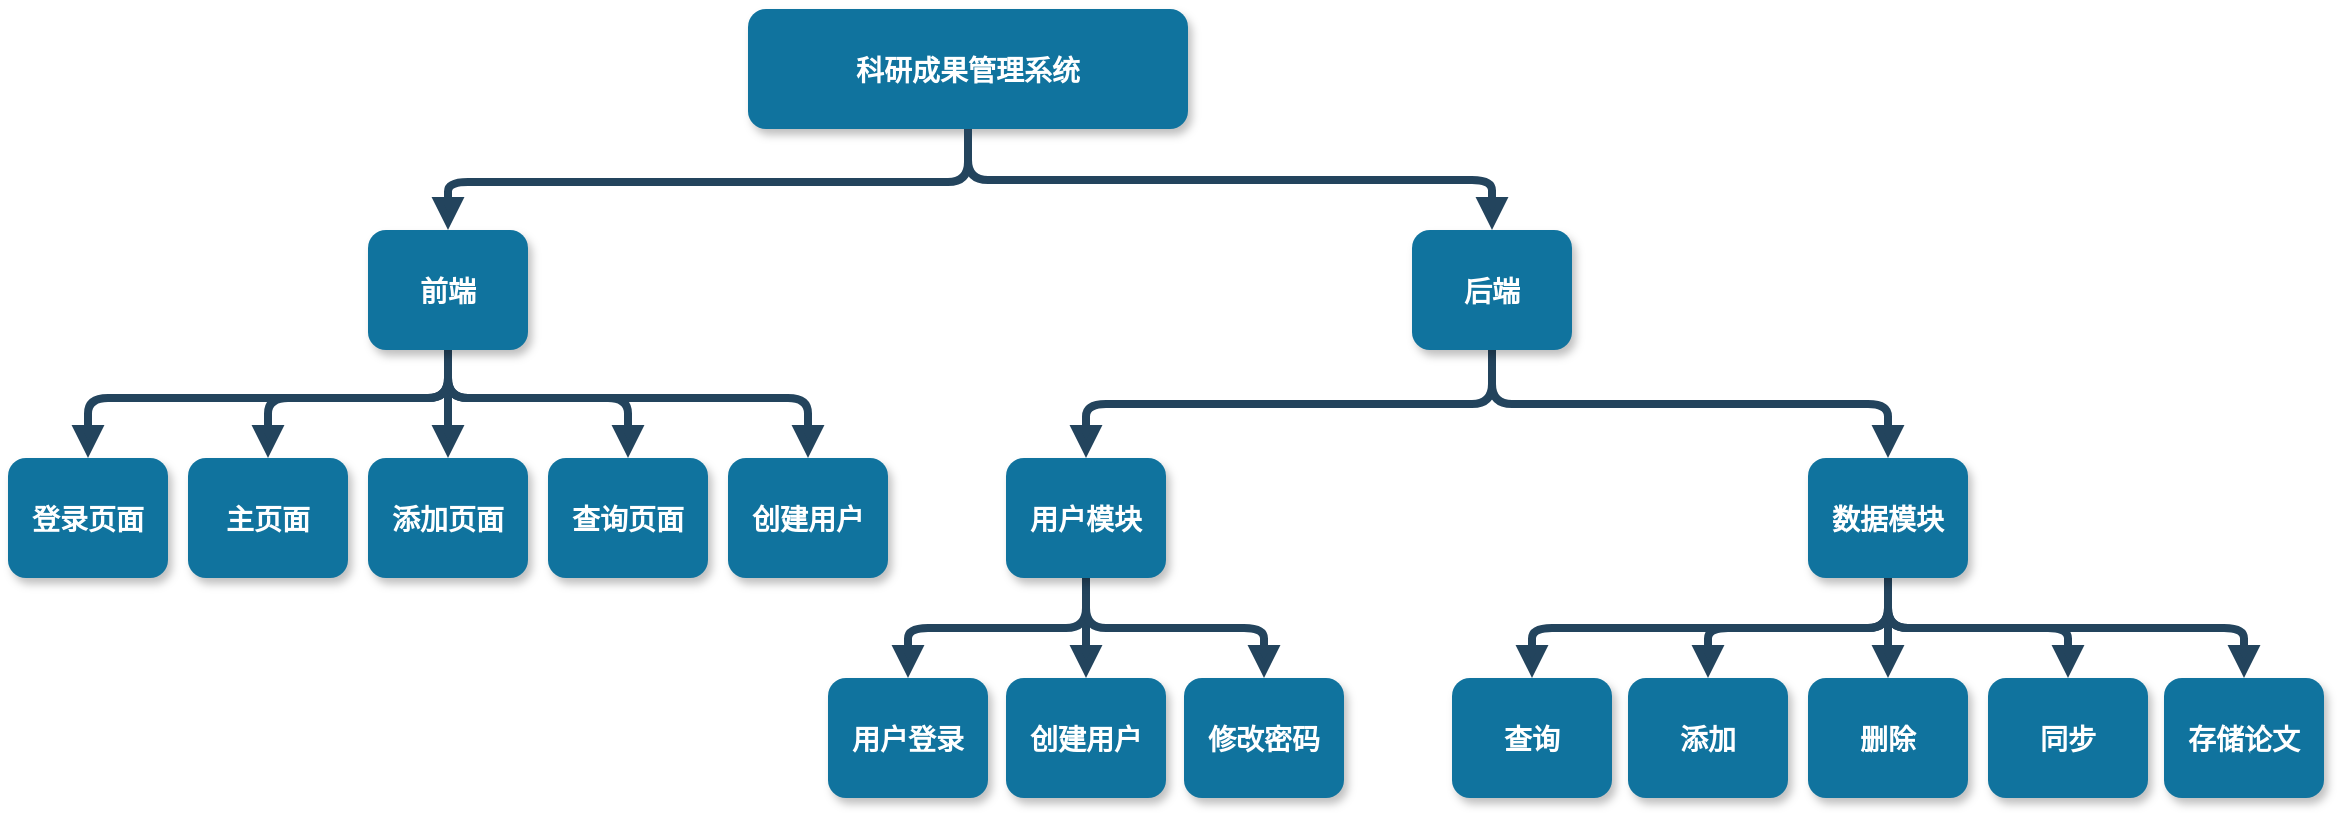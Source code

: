<mxfile version="13.10.2" type="device"><diagram name="Page-1" id="97916047-d0de-89f5-080d-49f4d83e522f"><mxGraphModel dx="1395" dy="955" grid="1" gridSize="10" guides="1" tooltips="1" connect="1" arrows="1" fold="1" page="1" pageScale="1.5" pageWidth="1169" pageHeight="827" background="#ffffff" math="0" shadow="0"><root><mxCell id="0"/><mxCell id="1" parent="0"/><mxCell id="3" value="科研成果管理系统" style="rounded=1;fillColor=#10739E;strokeColor=none;shadow=1;gradientColor=none;fontStyle=1;fontColor=#FFFFFF;fontSize=14;" parent="1" vertex="1"><mxGeometry x="670" y="345.5" width="220" height="60" as="geometry"/></mxCell><mxCell id="GgIHUm1fv1Ui0xmSebmc-62" style="edgeStyle=elbowEdgeStyle;orthogonalLoop=1;jettySize=auto;elbow=vertical;html=1;exitX=0.5;exitY=1;exitDx=0;exitDy=0;entryX=0.5;entryY=0;entryDx=0;entryDy=0;endArrow=block;endFill=1;strokeColor=#23445D;strokeWidth=4;fontSize=14;fontColor=#FFFFFF;" edge="1" parent="1" source="5" target="GgIHUm1fv1Ui0xmSebmc-57"><mxGeometry relative="1" as="geometry"><Array as="points"><mxPoint x="330" y="540"/></Array></mxGeometry></mxCell><mxCell id="GgIHUm1fv1Ui0xmSebmc-64" style="edgeStyle=elbowEdgeStyle;orthogonalLoop=1;jettySize=auto;elbow=vertical;html=1;exitX=0.5;exitY=1;exitDx=0;exitDy=0;entryX=0.5;entryY=0;entryDx=0;entryDy=0;endArrow=block;endFill=1;strokeColor=#23445D;strokeWidth=4;fontSize=14;fontColor=#FFFFFF;" edge="1" parent="1" source="5" target="GgIHUm1fv1Ui0xmSebmc-59"><mxGeometry relative="1" as="geometry"><Array as="points"><mxPoint x="520" y="561"/></Array></mxGeometry></mxCell><mxCell id="GgIHUm1fv1Ui0xmSebmc-65" style="edgeStyle=elbowEdgeStyle;orthogonalLoop=1;jettySize=auto;elbow=vertical;html=1;exitX=0.5;exitY=1;exitDx=0;exitDy=0;entryX=0.5;entryY=0;entryDx=0;entryDy=0;endArrow=block;endFill=1;strokeColor=#23445D;strokeWidth=4;fontSize=14;fontColor=#FFFFFF;" edge="1" parent="1" source="5" target="GgIHUm1fv1Ui0xmSebmc-60"><mxGeometry relative="1" as="geometry"><Array as="points"><mxPoint x="580" y="540"/></Array></mxGeometry></mxCell><mxCell id="GgIHUm1fv1Ui0xmSebmc-66" style="edgeStyle=elbowEdgeStyle;orthogonalLoop=1;jettySize=auto;elbow=vertical;html=1;exitX=0.5;exitY=1;exitDx=0;exitDy=0;entryX=0.5;entryY=0;entryDx=0;entryDy=0;endArrow=block;endFill=1;strokeColor=#23445D;strokeWidth=4;fontSize=14;fontColor=#FFFFFF;" edge="1" parent="1" source="5" target="GgIHUm1fv1Ui0xmSebmc-61"><mxGeometry relative="1" as="geometry"><Array as="points"><mxPoint x="690" y="540"/><mxPoint x="580" y="538"/></Array></mxGeometry></mxCell><mxCell id="GgIHUm1fv1Ui0xmSebmc-89" style="edgeStyle=elbowEdgeStyle;orthogonalLoop=1;jettySize=auto;elbow=vertical;html=1;exitX=0.5;exitY=1;exitDx=0;exitDy=0;entryX=0.5;entryY=0;entryDx=0;entryDy=0;endArrow=block;endFill=1;strokeColor=#23445D;strokeWidth=4;fontSize=14;fontColor=#FFFFFF;" edge="1" parent="1" source="5" target="GgIHUm1fv1Ui0xmSebmc-58"><mxGeometry relative="1" as="geometry"><Array as="points"><mxPoint x="460" y="540"/></Array></mxGeometry></mxCell><mxCell id="5" value="前端" style="rounded=1;fillColor=#10739E;strokeColor=none;shadow=1;gradientColor=none;fontStyle=1;fontColor=#FFFFFF;fontSize=14;" parent="1" vertex="1"><mxGeometry x="480" y="456" width="80" height="60" as="geometry"/></mxCell><mxCell id="GgIHUm1fv1Ui0xmSebmc-69" style="edgeStyle=elbowEdgeStyle;orthogonalLoop=1;jettySize=auto;elbow=vertical;html=1;exitX=0.5;exitY=1;exitDx=0;exitDy=0;entryX=0.5;entryY=0;entryDx=0;entryDy=0;endArrow=block;endFill=1;strokeColor=#23445D;strokeWidth=4;fontSize=14;fontColor=#FFFFFF;" edge="1" parent="1" source="6" target="GgIHUm1fv1Ui0xmSebmc-67"><mxGeometry relative="1" as="geometry"/></mxCell><mxCell id="GgIHUm1fv1Ui0xmSebmc-70" style="edgeStyle=elbowEdgeStyle;orthogonalLoop=1;jettySize=auto;elbow=vertical;html=1;exitX=0.5;exitY=1;exitDx=0;exitDy=0;entryX=0.5;entryY=0;entryDx=0;entryDy=0;endArrow=block;endFill=1;strokeColor=#23445D;strokeWidth=4;fontSize=14;fontColor=#FFFFFF;" edge="1" parent="1" source="6" target="GgIHUm1fv1Ui0xmSebmc-68"><mxGeometry relative="1" as="geometry"/></mxCell><mxCell id="6" value="后端" style="rounded=1;fillColor=#10739E;strokeColor=none;shadow=1;gradientColor=none;fontStyle=1;fontColor=#FFFFFF;fontSize=14;" parent="1" vertex="1"><mxGeometry x="1002" y="456" width="80" height="60" as="geometry"/></mxCell><mxCell id="30" value="" style="edgeStyle=elbowEdgeStyle;elbow=vertical;strokeWidth=4;endArrow=block;endFill=1;fontStyle=1;strokeColor=#23445D;exitX=0.5;exitY=1;exitDx=0;exitDy=0;" parent="1" source="3" target="5" edge="1"><mxGeometry x="-68" y="166" width="100" height="100" as="geometry"><mxPoint x="682" y="406" as="sourcePoint"/><mxPoint x="32" y="166" as="targetPoint"/><Array as="points"><mxPoint x="760" y="432"/><mxPoint x="472" y="431.5"/><mxPoint x="480" y="431.5"/><mxPoint x="510" y="431.5"/></Array></mxGeometry></mxCell><mxCell id="32" value="" style="edgeStyle=elbowEdgeStyle;elbow=vertical;strokeWidth=4;endArrow=block;endFill=1;fontStyle=1;strokeColor=#23445D;entryX=0.5;entryY=0;entryDx=0;entryDy=0;" parent="1" source="3" target="6" edge="1"><mxGeometry x="22" y="165.5" width="100" height="100" as="geometry"><mxPoint x="22" y="265.5" as="sourcePoint"/><mxPoint x="122" y="165.5" as="targetPoint"/><Array as="points"><mxPoint x="982" y="431"/><mxPoint x="990" y="431"/></Array></mxGeometry></mxCell><mxCell id="GgIHUm1fv1Ui0xmSebmc-57" value="登录页面" style="rounded=1;fillColor=#10739E;strokeColor=none;shadow=1;gradientColor=none;fontStyle=1;fontColor=#FFFFFF;fontSize=14;" vertex="1" parent="1"><mxGeometry x="300" y="570" width="80" height="60" as="geometry"/></mxCell><mxCell id="GgIHUm1fv1Ui0xmSebmc-58" value="主页面" style="rounded=1;fillColor=#10739E;strokeColor=none;shadow=1;gradientColor=none;fontStyle=1;fontColor=#FFFFFF;fontSize=14;" vertex="1" parent="1"><mxGeometry x="390" y="570" width="80" height="60" as="geometry"/></mxCell><mxCell id="GgIHUm1fv1Ui0xmSebmc-59" value="添加页面" style="rounded=1;fillColor=#10739E;strokeColor=none;shadow=1;gradientColor=none;fontStyle=1;fontColor=#FFFFFF;fontSize=14;" vertex="1" parent="1"><mxGeometry x="480" y="570" width="80" height="60" as="geometry"/></mxCell><mxCell id="GgIHUm1fv1Ui0xmSebmc-60" value="查询页面" style="rounded=1;fillColor=#10739E;strokeColor=none;shadow=1;gradientColor=none;fontStyle=1;fontColor=#FFFFFF;fontSize=14;" vertex="1" parent="1"><mxGeometry x="570" y="570" width="80" height="60" as="geometry"/></mxCell><mxCell id="GgIHUm1fv1Ui0xmSebmc-61" value="创建用户" style="rounded=1;fillColor=#10739E;strokeColor=none;shadow=1;gradientColor=none;fontStyle=1;fontColor=#FFFFFF;fontSize=14;" vertex="1" parent="1"><mxGeometry x="660" y="570" width="80" height="60" as="geometry"/></mxCell><mxCell id="GgIHUm1fv1Ui0xmSebmc-80" style="edgeStyle=elbowEdgeStyle;orthogonalLoop=1;jettySize=auto;elbow=vertical;html=1;exitX=0.5;exitY=1;exitDx=0;exitDy=0;entryX=0.5;entryY=0;entryDx=0;entryDy=0;endArrow=block;endFill=1;strokeColor=#23445D;strokeWidth=4;fontSize=14;fontColor=#FFFFFF;" edge="1" parent="1" source="GgIHUm1fv1Ui0xmSebmc-67" target="GgIHUm1fv1Ui0xmSebmc-71"><mxGeometry relative="1" as="geometry"/></mxCell><mxCell id="GgIHUm1fv1Ui0xmSebmc-81" style="edgeStyle=elbowEdgeStyle;orthogonalLoop=1;jettySize=auto;elbow=vertical;html=1;exitX=0.5;exitY=1;exitDx=0;exitDy=0;entryX=0.5;entryY=0;entryDx=0;entryDy=0;endArrow=block;endFill=1;strokeColor=#23445D;strokeWidth=4;fontSize=14;fontColor=#FFFFFF;" edge="1" parent="1" source="GgIHUm1fv1Ui0xmSebmc-67" target="GgIHUm1fv1Ui0xmSebmc-72"><mxGeometry relative="1" as="geometry"/></mxCell><mxCell id="GgIHUm1fv1Ui0xmSebmc-82" style="edgeStyle=elbowEdgeStyle;orthogonalLoop=1;jettySize=auto;elbow=vertical;html=1;exitX=0.5;exitY=1;exitDx=0;exitDy=0;entryX=0.5;entryY=0;entryDx=0;entryDy=0;endArrow=block;endFill=1;strokeColor=#23445D;strokeWidth=4;fontSize=14;fontColor=#FFFFFF;" edge="1" parent="1" source="GgIHUm1fv1Ui0xmSebmc-67" target="GgIHUm1fv1Ui0xmSebmc-73"><mxGeometry relative="1" as="geometry"/></mxCell><mxCell id="GgIHUm1fv1Ui0xmSebmc-67" value="用户模块" style="rounded=1;fillColor=#10739E;strokeColor=none;shadow=1;gradientColor=none;fontStyle=1;fontColor=#FFFFFF;fontSize=14;" vertex="1" parent="1"><mxGeometry x="799" y="570" width="80" height="60" as="geometry"/></mxCell><mxCell id="GgIHUm1fv1Ui0xmSebmc-83" style="edgeStyle=elbowEdgeStyle;orthogonalLoop=1;jettySize=auto;elbow=vertical;html=1;exitX=0.5;exitY=1;exitDx=0;exitDy=0;entryX=0.5;entryY=0;entryDx=0;entryDy=0;endArrow=block;endFill=1;strokeColor=#23445D;strokeWidth=4;fontSize=14;fontColor=#FFFFFF;" edge="1" parent="1" source="GgIHUm1fv1Ui0xmSebmc-68" target="GgIHUm1fv1Ui0xmSebmc-74"><mxGeometry relative="1" as="geometry"/></mxCell><mxCell id="GgIHUm1fv1Ui0xmSebmc-84" style="edgeStyle=elbowEdgeStyle;orthogonalLoop=1;jettySize=auto;elbow=vertical;html=1;exitX=0.5;exitY=1;exitDx=0;exitDy=0;entryX=0.5;entryY=0;entryDx=0;entryDy=0;endArrow=block;endFill=1;strokeColor=#23445D;strokeWidth=4;fontSize=14;fontColor=#FFFFFF;" edge="1" parent="1" source="GgIHUm1fv1Ui0xmSebmc-68" target="GgIHUm1fv1Ui0xmSebmc-75"><mxGeometry relative="1" as="geometry"/></mxCell><mxCell id="GgIHUm1fv1Ui0xmSebmc-85" style="edgeStyle=elbowEdgeStyle;orthogonalLoop=1;jettySize=auto;elbow=vertical;html=1;exitX=0.5;exitY=1;exitDx=0;exitDy=0;entryX=0.5;entryY=0;entryDx=0;entryDy=0;endArrow=block;endFill=1;strokeColor=#23445D;strokeWidth=4;fontSize=14;fontColor=#FFFFFF;" edge="1" parent="1" source="GgIHUm1fv1Ui0xmSebmc-68" target="GgIHUm1fv1Ui0xmSebmc-76"><mxGeometry relative="1" as="geometry"/></mxCell><mxCell id="GgIHUm1fv1Ui0xmSebmc-86" style="edgeStyle=elbowEdgeStyle;orthogonalLoop=1;jettySize=auto;elbow=vertical;html=1;exitX=0.5;exitY=1;exitDx=0;exitDy=0;entryX=0.5;entryY=0;entryDx=0;entryDy=0;endArrow=block;endFill=1;strokeColor=#23445D;strokeWidth=4;fontSize=14;fontColor=#FFFFFF;" edge="1" parent="1" source="GgIHUm1fv1Ui0xmSebmc-68" target="GgIHUm1fv1Ui0xmSebmc-77"><mxGeometry relative="1" as="geometry"/></mxCell><mxCell id="GgIHUm1fv1Ui0xmSebmc-87" style="edgeStyle=elbowEdgeStyle;orthogonalLoop=1;jettySize=auto;elbow=vertical;html=1;exitX=0.5;exitY=1;exitDx=0;exitDy=0;entryX=0.5;entryY=0;entryDx=0;entryDy=0;endArrow=block;endFill=1;strokeColor=#23445D;strokeWidth=4;fontSize=14;fontColor=#FFFFFF;" edge="1" parent="1" source="GgIHUm1fv1Ui0xmSebmc-68" target="GgIHUm1fv1Ui0xmSebmc-78"><mxGeometry relative="1" as="geometry"/></mxCell><mxCell id="GgIHUm1fv1Ui0xmSebmc-68" value="数据模块" style="rounded=1;fillColor=#10739E;strokeColor=none;shadow=1;gradientColor=none;fontStyle=1;fontColor=#FFFFFF;fontSize=14;" vertex="1" parent="1"><mxGeometry x="1200" y="570" width="80" height="60" as="geometry"/></mxCell><mxCell id="GgIHUm1fv1Ui0xmSebmc-71" value="用户登录" style="rounded=1;fillColor=#10739E;strokeColor=none;shadow=1;gradientColor=none;fontStyle=1;fontColor=#FFFFFF;fontSize=14;" vertex="1" parent="1"><mxGeometry x="710" y="680" width="80" height="60" as="geometry"/></mxCell><mxCell id="GgIHUm1fv1Ui0xmSebmc-72" value="创建用户" style="rounded=1;fillColor=#10739E;strokeColor=none;shadow=1;gradientColor=none;fontStyle=1;fontColor=#FFFFFF;fontSize=14;" vertex="1" parent="1"><mxGeometry x="799" y="680" width="80" height="60" as="geometry"/></mxCell><mxCell id="GgIHUm1fv1Ui0xmSebmc-73" value="修改密码" style="rounded=1;fillColor=#10739E;strokeColor=none;shadow=1;gradientColor=none;fontStyle=1;fontColor=#FFFFFF;fontSize=14;" vertex="1" parent="1"><mxGeometry x="888" y="680" width="80" height="60" as="geometry"/></mxCell><mxCell id="GgIHUm1fv1Ui0xmSebmc-74" value="查询" style="rounded=1;fillColor=#10739E;strokeColor=none;shadow=1;gradientColor=none;fontStyle=1;fontColor=#FFFFFF;fontSize=14;" vertex="1" parent="1"><mxGeometry x="1022" y="680" width="80" height="60" as="geometry"/></mxCell><mxCell id="GgIHUm1fv1Ui0xmSebmc-75" value="添加" style="rounded=1;fillColor=#10739E;strokeColor=none;shadow=1;gradientColor=none;fontStyle=1;fontColor=#FFFFFF;fontSize=14;" vertex="1" parent="1"><mxGeometry x="1110" y="680" width="80" height="60" as="geometry"/></mxCell><mxCell id="GgIHUm1fv1Ui0xmSebmc-76" value="删除" style="rounded=1;fillColor=#10739E;strokeColor=none;shadow=1;gradientColor=none;fontStyle=1;fontColor=#FFFFFF;fontSize=14;" vertex="1" parent="1"><mxGeometry x="1200" y="680" width="80" height="60" as="geometry"/></mxCell><mxCell id="GgIHUm1fv1Ui0xmSebmc-77" value="同步" style="rounded=1;fillColor=#10739E;strokeColor=none;shadow=1;gradientColor=none;fontStyle=1;fontColor=#FFFFFF;fontSize=14;" vertex="1" parent="1"><mxGeometry x="1290" y="680" width="80" height="60" as="geometry"/></mxCell><mxCell id="GgIHUm1fv1Ui0xmSebmc-78" value="存储论文" style="rounded=1;fillColor=#10739E;strokeColor=none;shadow=1;gradientColor=none;fontStyle=1;fontColor=#FFFFFF;fontSize=14;" vertex="1" parent="1"><mxGeometry x="1378" y="680" width="80" height="60" as="geometry"/></mxCell></root></mxGraphModel></diagram></mxfile>